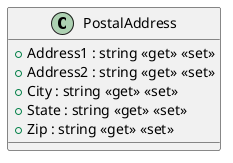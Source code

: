 @startuml
class PostalAddress {
    + Address1 : string <<get>> <<set>>
    + Address2 : string <<get>> <<set>>
    + City : string <<get>> <<set>>
    + State : string <<get>> <<set>>
    + Zip : string <<get>> <<set>>
}
@enduml
